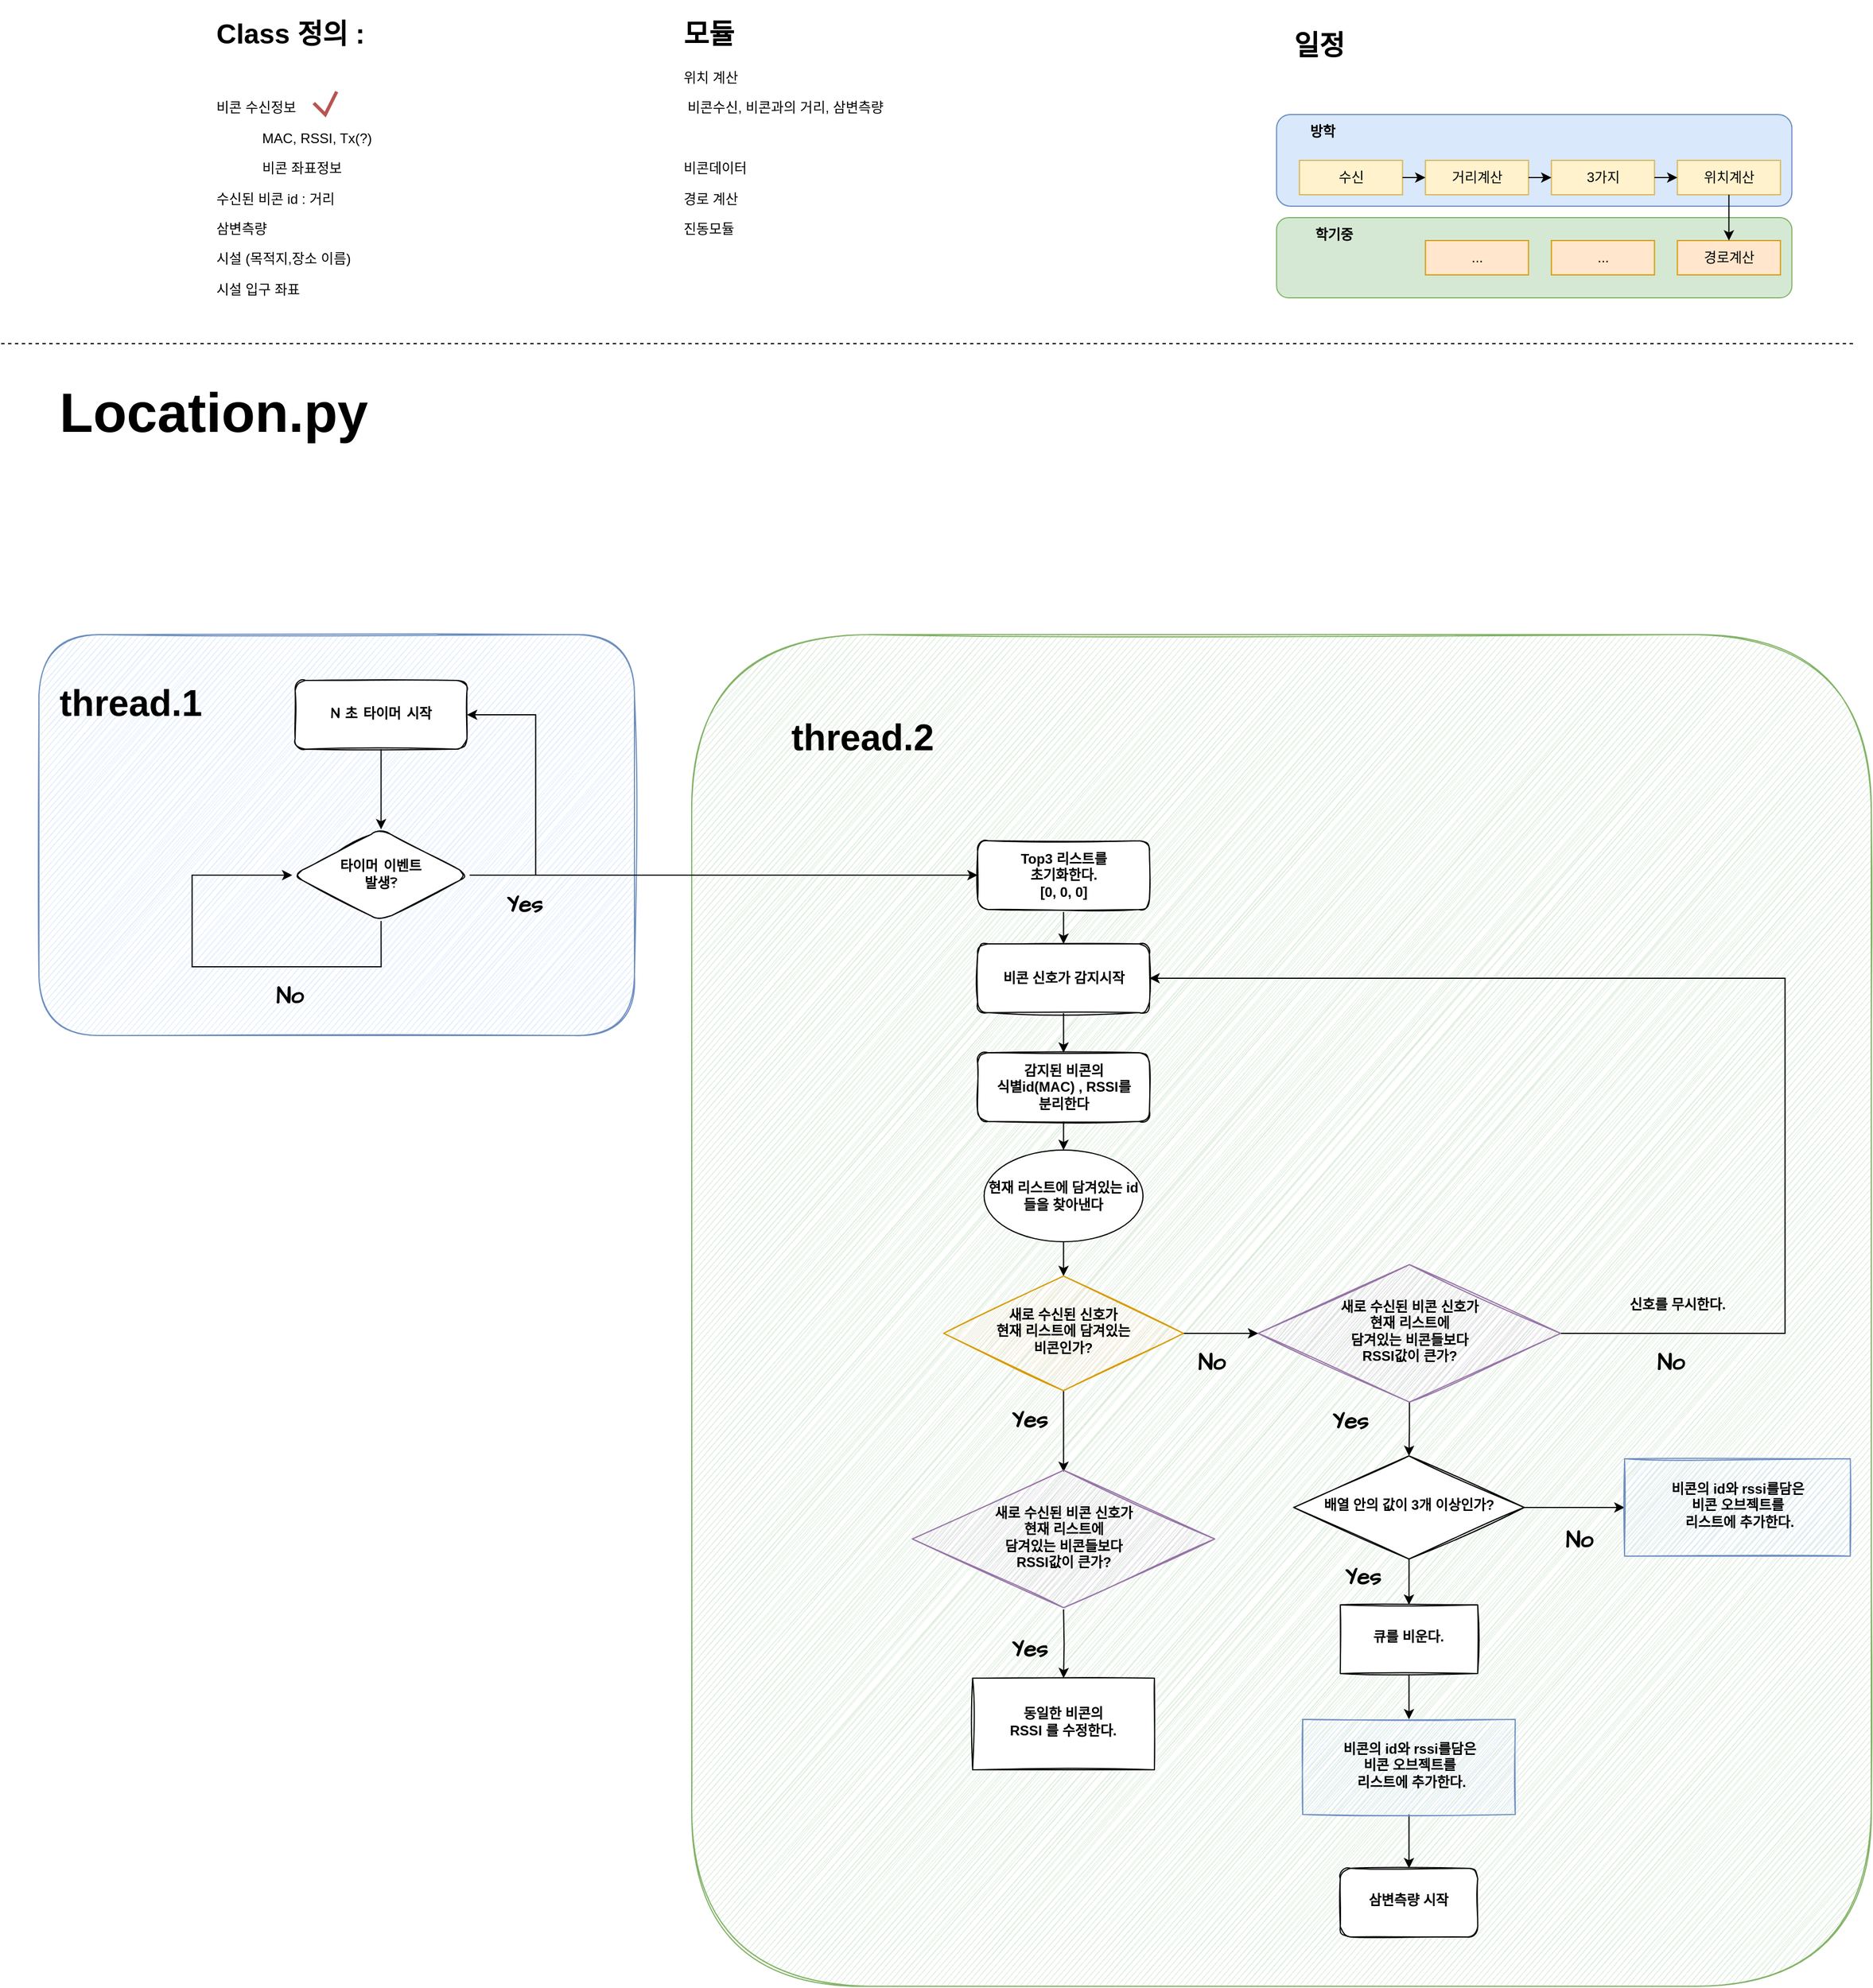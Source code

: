 <mxfile version="16.4.2" type="github">
  <diagram id="C5RBs43oDa-KdzZeNtuy" name="Page-1">
    <mxGraphModel dx="595" dy="1932" grid="1" gridSize="10" guides="1" tooltips="1" connect="1" arrows="1" fold="1" page="1" pageScale="1" pageWidth="827" pageHeight="1169" math="0" shadow="0">
      <root>
        <mxCell id="WIyWlLk6GJQsqaUBKTNV-0" />
        <mxCell id="WIyWlLk6GJQsqaUBKTNV-1" parent="WIyWlLk6GJQsqaUBKTNV-0" />
        <mxCell id="VRQnAfxVEdhuUYbV-LeW-32" value="" style="rounded=1;whiteSpace=wrap;html=1;shadow=0;strokeWidth=1;spacing=6;spacingTop=-4;sketch=1;fillColor=#d5e8d4;strokeColor=#82b366;fontStyle=1" parent="WIyWlLk6GJQsqaUBKTNV-1" vertex="1">
          <mxGeometry x="1430" y="-546" width="1030" height="1180" as="geometry" />
        </mxCell>
        <mxCell id="VRQnAfxVEdhuUYbV-LeW-31" value="" style="rounded=1;whiteSpace=wrap;html=1;shadow=0;strokeWidth=1;spacing=6;spacingTop=-4;sketch=1;fillColor=#dae8fc;strokeColor=#6c8ebf;" parent="WIyWlLk6GJQsqaUBKTNV-1" vertex="1">
          <mxGeometry x="860" y="-546" width="520" height="350" as="geometry" />
        </mxCell>
        <mxCell id="bMZB9Vd6qo7QIXPBjNJl-21" value="" style="rounded=1;whiteSpace=wrap;html=1;fillColor=#d5e8d4;strokeColor=#82b366;" parent="WIyWlLk6GJQsqaUBKTNV-1" vertex="1">
          <mxGeometry x="1940.69" y="-910" width="450" height="70" as="geometry" />
        </mxCell>
        <mxCell id="bMZB9Vd6qo7QIXPBjNJl-19" value="" style="rounded=1;whiteSpace=wrap;html=1;fillColor=#dae8fc;strokeColor=#6c8ebf;" parent="WIyWlLk6GJQsqaUBKTNV-1" vertex="1">
          <mxGeometry x="1940.69" y="-1000" width="450" height="80" as="geometry" />
        </mxCell>
        <mxCell id="bMZB9Vd6qo7QIXPBjNJl-1" value="&lt;h1&gt;Class 정의 :&lt;/h1&gt;&lt;p&gt;&lt;br&gt;&lt;/p&gt;&lt;p&gt;비콘 수신정보&lt;/p&gt;&lt;blockquote style=&quot;margin: 0 0 0 40px ; border: none ; padding: 0px&quot;&gt;&lt;p&gt;MAC, RSSI, Tx(?)&lt;/p&gt;비콘 좌표정보&lt;/blockquote&gt;&lt;p&gt;&lt;/p&gt;&lt;p&gt;수신된 비콘 id : 거리&lt;br&gt;&lt;/p&gt;&lt;p&gt;삼변측량&lt;/p&gt;&lt;p&gt;시설 (목적지,장소 이름)&lt;/p&gt;&lt;p&gt;시설 입구 좌표&lt;/p&gt;" style="text;html=1;strokeColor=none;fillColor=none;spacing=5;spacingTop=-20;whiteSpace=wrap;overflow=hidden;rounded=0;" parent="WIyWlLk6GJQsqaUBKTNV-1" vertex="1">
          <mxGeometry x="1010" y="-1090" width="190" height="260" as="geometry" />
        </mxCell>
        <mxCell id="bMZB9Vd6qo7QIXPBjNJl-2" value="&lt;h1&gt;모듈&lt;/h1&gt;&lt;p&gt;위치 계산&lt;/p&gt;&lt;p&gt;&lt;span style=&quot;white-space: pre&quot;&gt; &lt;/span&gt;비콘수신, 비콘과의 거리, 삼변측량&lt;br&gt;&lt;/p&gt;&lt;p&gt;&lt;br&gt;&lt;/p&gt;&lt;p&gt;비콘데이터&lt;/p&gt;&lt;p&gt;경로 계산&lt;/p&gt;&lt;p&gt;진동모듈&lt;/p&gt;" style="text;html=1;strokeColor=none;fillColor=none;spacing=5;spacingTop=-20;whiteSpace=wrap;overflow=hidden;rounded=0;" parent="WIyWlLk6GJQsqaUBKTNV-1" vertex="1">
          <mxGeometry x="1417.65" y="-1090" width="252.35" height="220" as="geometry" />
        </mxCell>
        <mxCell id="bMZB9Vd6qo7QIXPBjNJl-12" value="" style="group" parent="WIyWlLk6GJQsqaUBKTNV-1" vertex="1" connectable="0">
          <mxGeometry x="1960.69" y="-960" width="420" height="30" as="geometry" />
        </mxCell>
        <mxCell id="bMZB9Vd6qo7QIXPBjNJl-4" value="수신" style="rounded=0;whiteSpace=wrap;html=1;fillColor=#fff2cc;strokeColor=#d6b656;" parent="bMZB9Vd6qo7QIXPBjNJl-12" vertex="1">
          <mxGeometry width="90" height="30" as="geometry" />
        </mxCell>
        <mxCell id="bMZB9Vd6qo7QIXPBjNJl-6" value="거리계산" style="rounded=0;whiteSpace=wrap;html=1;fillColor=#fff2cc;strokeColor=#d6b656;" parent="bMZB9Vd6qo7QIXPBjNJl-12" vertex="1">
          <mxGeometry x="110" width="90" height="30" as="geometry" />
        </mxCell>
        <mxCell id="bMZB9Vd6qo7QIXPBjNJl-8" style="edgeStyle=orthogonalEdgeStyle;rounded=0;orthogonalLoop=1;jettySize=auto;html=1;exitX=1;exitY=0.5;exitDx=0;exitDy=0;entryX=0;entryY=0.5;entryDx=0;entryDy=0;" parent="bMZB9Vd6qo7QIXPBjNJl-12" source="bMZB9Vd6qo7QIXPBjNJl-4" target="bMZB9Vd6qo7QIXPBjNJl-6" edge="1">
          <mxGeometry relative="1" as="geometry" />
        </mxCell>
        <mxCell id="bMZB9Vd6qo7QIXPBjNJl-7" value="3가지" style="rounded=0;whiteSpace=wrap;html=1;fillColor=#fff2cc;strokeColor=#d6b656;" parent="bMZB9Vd6qo7QIXPBjNJl-12" vertex="1">
          <mxGeometry x="220" width="90" height="30" as="geometry" />
        </mxCell>
        <mxCell id="bMZB9Vd6qo7QIXPBjNJl-9" style="edgeStyle=orthogonalEdgeStyle;rounded=0;orthogonalLoop=1;jettySize=auto;html=1;exitX=1;exitY=0.5;exitDx=0;exitDy=0;entryX=0;entryY=0.5;entryDx=0;entryDy=0;" parent="bMZB9Vd6qo7QIXPBjNJl-12" source="bMZB9Vd6qo7QIXPBjNJl-6" target="bMZB9Vd6qo7QIXPBjNJl-7" edge="1">
          <mxGeometry relative="1" as="geometry" />
        </mxCell>
        <mxCell id="bMZB9Vd6qo7QIXPBjNJl-10" value="위치계산" style="rounded=0;whiteSpace=wrap;html=1;fillColor=#fff2cc;strokeColor=#d6b656;" parent="bMZB9Vd6qo7QIXPBjNJl-12" vertex="1">
          <mxGeometry x="330" width="90" height="30" as="geometry" />
        </mxCell>
        <mxCell id="bMZB9Vd6qo7QIXPBjNJl-11" style="edgeStyle=orthogonalEdgeStyle;rounded=0;orthogonalLoop=1;jettySize=auto;html=1;exitX=1;exitY=0.5;exitDx=0;exitDy=0;entryX=0;entryY=0.5;entryDx=0;entryDy=0;" parent="bMZB9Vd6qo7QIXPBjNJl-12" source="bMZB9Vd6qo7QIXPBjNJl-7" target="bMZB9Vd6qo7QIXPBjNJl-10" edge="1">
          <mxGeometry relative="1" as="geometry" />
        </mxCell>
        <mxCell id="bMZB9Vd6qo7QIXPBjNJl-15" value="경로계산" style="rounded=0;whiteSpace=wrap;html=1;fillColor=#ffe6cc;strokeColor=#d79b00;" parent="WIyWlLk6GJQsqaUBKTNV-1" vertex="1">
          <mxGeometry x="2290.69" y="-890" width="90" height="30" as="geometry" />
        </mxCell>
        <mxCell id="bMZB9Vd6qo7QIXPBjNJl-17" style="edgeStyle=orthogonalEdgeStyle;rounded=0;orthogonalLoop=1;jettySize=auto;html=1;exitX=0.5;exitY=1;exitDx=0;exitDy=0;entryX=0.5;entryY=0;entryDx=0;entryDy=0;" parent="WIyWlLk6GJQsqaUBKTNV-1" source="bMZB9Vd6qo7QIXPBjNJl-10" target="bMZB9Vd6qo7QIXPBjNJl-15" edge="1">
          <mxGeometry relative="1" as="geometry" />
        </mxCell>
        <mxCell id="bMZB9Vd6qo7QIXPBjNJl-20" value="&lt;b&gt;방학&lt;/b&gt;" style="text;html=1;strokeColor=none;fillColor=none;align=center;verticalAlign=middle;whiteSpace=wrap;rounded=0;" parent="WIyWlLk6GJQsqaUBKTNV-1" vertex="1">
          <mxGeometry x="1950.69" y="-1000" width="60" height="30" as="geometry" />
        </mxCell>
        <mxCell id="bMZB9Vd6qo7QIXPBjNJl-22" value="&lt;b&gt;학기중&lt;/b&gt;" style="text;html=1;strokeColor=none;fillColor=none;align=center;verticalAlign=middle;whiteSpace=wrap;rounded=0;" parent="WIyWlLk6GJQsqaUBKTNV-1" vertex="1">
          <mxGeometry x="1960.69" y="-910" width="60" height="30" as="geometry" />
        </mxCell>
        <mxCell id="bMZB9Vd6qo7QIXPBjNJl-23" value="..." style="rounded=0;whiteSpace=wrap;html=1;fillColor=#ffe6cc;strokeColor=#d79b00;" parent="WIyWlLk6GJQsqaUBKTNV-1" vertex="1">
          <mxGeometry x="2180.69" y="-890" width="90" height="30" as="geometry" />
        </mxCell>
        <mxCell id="bMZB9Vd6qo7QIXPBjNJl-24" value="..." style="rounded=0;whiteSpace=wrap;html=1;fillColor=#ffe6cc;strokeColor=#d79b00;" parent="WIyWlLk6GJQsqaUBKTNV-1" vertex="1">
          <mxGeometry x="2070.69" y="-890" width="90" height="30" as="geometry" />
        </mxCell>
        <mxCell id="D1PhwU7BzraxwxTcJcQY-12" style="edgeStyle=orthogonalEdgeStyle;rounded=0;orthogonalLoop=1;jettySize=auto;html=1;exitX=0.5;exitY=1;exitDx=0;exitDy=0;fontStyle=1" parent="WIyWlLk6GJQsqaUBKTNV-1" source="D1PhwU7BzraxwxTcJcQY-0" target="D1PhwU7BzraxwxTcJcQY-6" edge="1">
          <mxGeometry relative="1" as="geometry" />
        </mxCell>
        <mxCell id="D1PhwU7BzraxwxTcJcQY-0" value="비콘 신호가 감지시작" style="rounded=1;whiteSpace=wrap;html=1;fontSize=12;glass=0;strokeWidth=1;shadow=0;sketch=1;fontStyle=1" parent="WIyWlLk6GJQsqaUBKTNV-1" vertex="1">
          <mxGeometry x="1679.69" y="-276" width="150" height="60" as="geometry" />
        </mxCell>
        <mxCell id="D1PhwU7BzraxwxTcJcQY-25" value="" style="edgeStyle=orthogonalEdgeStyle;rounded=0;orthogonalLoop=1;jettySize=auto;html=1;fontStyle=1" parent="WIyWlLk6GJQsqaUBKTNV-1" source="D1PhwU7BzraxwxTcJcQY-4" target="D1PhwU7BzraxwxTcJcQY-24" edge="1">
          <mxGeometry relative="1" as="geometry" />
        </mxCell>
        <mxCell id="D1PhwU7BzraxwxTcJcQY-28" value="" style="edgeStyle=orthogonalEdgeStyle;rounded=0;orthogonalLoop=1;jettySize=auto;html=1;fontStyle=1" parent="WIyWlLk6GJQsqaUBKTNV-1" source="D1PhwU7BzraxwxTcJcQY-4" target="D1PhwU7BzraxwxTcJcQY-27" edge="1">
          <mxGeometry relative="1" as="geometry" />
        </mxCell>
        <mxCell id="D1PhwU7BzraxwxTcJcQY-4" value="배열 안의 값이 3개 이상인가?" style="rhombus;whiteSpace=wrap;html=1;shadow=0;fontFamily=Helvetica;fontSize=12;align=center;strokeWidth=1;spacing=6;spacingTop=-4;sketch=1;fontStyle=1" parent="WIyWlLk6GJQsqaUBKTNV-1" vertex="1">
          <mxGeometry x="1955.69" y="171" width="201.26" height="90" as="geometry" />
        </mxCell>
        <mxCell id="D1PhwU7BzraxwxTcJcQY-13" style="edgeStyle=orthogonalEdgeStyle;rounded=0;orthogonalLoop=1;jettySize=auto;html=1;exitX=0.5;exitY=1;exitDx=0;exitDy=0;entryX=0.5;entryY=0;entryDx=0;entryDy=0;fontStyle=1" parent="WIyWlLk6GJQsqaUBKTNV-1" source="D1PhwU7BzraxwxTcJcQY-6" target="D1PhwU7BzraxwxTcJcQY-10" edge="1">
          <mxGeometry relative="1" as="geometry" />
        </mxCell>
        <mxCell id="D1PhwU7BzraxwxTcJcQY-6" value="감지된 비콘의&lt;br&gt;식별id(MAC) , RSSI를&lt;br&gt;분리한다" style="rounded=1;whiteSpace=wrap;html=1;fontSize=12;glass=0;strokeWidth=1;shadow=0;sketch=1;fontStyle=1" parent="WIyWlLk6GJQsqaUBKTNV-1" vertex="1">
          <mxGeometry x="1679.69" y="-181" width="150" height="60" as="geometry" />
        </mxCell>
        <mxCell id="D1PhwU7BzraxwxTcJcQY-11" style="edgeStyle=orthogonalEdgeStyle;rounded=0;orthogonalLoop=1;jettySize=auto;html=1;exitX=0.5;exitY=1;exitDx=0;exitDy=0;entryX=0.5;entryY=0;entryDx=0;entryDy=0;fontStyle=1" parent="WIyWlLk6GJQsqaUBKTNV-1" source="D1PhwU7BzraxwxTcJcQY-9" target="D1PhwU7BzraxwxTcJcQY-0" edge="1">
          <mxGeometry relative="1" as="geometry" />
        </mxCell>
        <mxCell id="D1PhwU7BzraxwxTcJcQY-9" value="Top3 리스트를&lt;br&gt;초기화한다.&lt;br&gt;[0, 0, 0]" style="rounded=1;whiteSpace=wrap;html=1;fontSize=12;glass=0;strokeWidth=1;shadow=0;sketch=1;fontStyle=1" parent="WIyWlLk6GJQsqaUBKTNV-1" vertex="1">
          <mxGeometry x="1679.69" y="-366" width="150" height="60" as="geometry" />
        </mxCell>
        <mxCell id="VRQnAfxVEdhuUYbV-LeW-9" style="edgeStyle=orthogonalEdgeStyle;rounded=0;orthogonalLoop=1;jettySize=auto;html=1;exitX=0.5;exitY=1;exitDx=0;exitDy=0;entryX=0.5;entryY=0;entryDx=0;entryDy=0;fontStyle=1" parent="WIyWlLk6GJQsqaUBKTNV-1" source="D1PhwU7BzraxwxTcJcQY-10" target="VRQnAfxVEdhuUYbV-LeW-8" edge="1">
          <mxGeometry relative="1" as="geometry" />
        </mxCell>
        <mxCell id="D1PhwU7BzraxwxTcJcQY-10" value="현재 리스트에 담겨있는 id 들을 찾아낸다" style="ellipse;whiteSpace=wrap;html=1;fontStyle=1" parent="WIyWlLk6GJQsqaUBKTNV-1" vertex="1">
          <mxGeometry x="1685.31" y="-96" width="138.76" height="80" as="geometry" />
        </mxCell>
        <mxCell id="D1PhwU7BzraxwxTcJcQY-17" value="Yes" style="text;strokeColor=none;fillColor=none;html=1;align=center;verticalAlign=middle;whiteSpace=wrap;rounded=0;sketch=1;hachureGap=4;fontFamily=Architects Daughter;fontSource=https%3A%2F%2Ffonts.googleapis.com%2Fcss%3Ffamily%3DArchitects%2BDaughter;fontSize=20;fontStyle=1" parent="WIyWlLk6GJQsqaUBKTNV-1" vertex="1">
          <mxGeometry x="1974.51" y="125" width="60" height="30" as="geometry" />
        </mxCell>
        <mxCell id="D1PhwU7BzraxwxTcJcQY-18" value="No" style="text;strokeColor=none;fillColor=none;html=1;align=center;verticalAlign=middle;whiteSpace=wrap;rounded=0;sketch=1;hachureGap=4;fontFamily=Architects Daughter;fontSource=https%3A%2F%2Ffonts.googleapis.com%2Fcss%3Ffamily%3DArchitects%2BDaughter;fontSize=20;fontStyle=1" parent="WIyWlLk6GJQsqaUBKTNV-1" vertex="1">
          <mxGeometry x="1854.37" y="74" width="60" height="30" as="geometry" />
        </mxCell>
        <mxCell id="D1PhwU7BzraxwxTcJcQY-30" value="" style="edgeStyle=orthogonalEdgeStyle;rounded=0;orthogonalLoop=1;jettySize=auto;html=1;fontStyle=1" parent="WIyWlLk6GJQsqaUBKTNV-1" source="D1PhwU7BzraxwxTcJcQY-24" target="D1PhwU7BzraxwxTcJcQY-29" edge="1">
          <mxGeometry relative="1" as="geometry" />
        </mxCell>
        <mxCell id="D1PhwU7BzraxwxTcJcQY-24" value="큐를 비운다." style="whiteSpace=wrap;html=1;shadow=0;strokeWidth=1;spacing=6;spacingTop=-4;sketch=1;fontStyle=1" parent="WIyWlLk6GJQsqaUBKTNV-1" vertex="1">
          <mxGeometry x="1996.32" y="301" width="120" height="60" as="geometry" />
        </mxCell>
        <mxCell id="D1PhwU7BzraxwxTcJcQY-26" value="Yes" style="text;strokeColor=none;fillColor=none;html=1;align=center;verticalAlign=middle;whiteSpace=wrap;rounded=0;sketch=1;hachureGap=4;fontFamily=Architects Daughter;fontSource=https%3A%2F%2Ffonts.googleapis.com%2Fcss%3Ffamily%3DArchitects%2BDaughter;fontSize=20;fontStyle=1" parent="WIyWlLk6GJQsqaUBKTNV-1" vertex="1">
          <mxGeometry x="1985.94" y="261" width="60" height="30" as="geometry" />
        </mxCell>
        <mxCell id="D1PhwU7BzraxwxTcJcQY-27" value="&lt;span&gt;비콘의 id와 rssi를담은&lt;/span&gt;&lt;br&gt;&lt;span&gt;비콘 오브젝트를&lt;/span&gt;&lt;br&gt;&lt;span&gt;&amp;nbsp;리스트에 추가한다.&lt;/span&gt;" style="whiteSpace=wrap;html=1;shadow=0;strokeWidth=1;spacing=6;spacingTop=-4;sketch=1;fillColor=#dae8fc;strokeColor=#6c8ebf;fontStyle=1" parent="WIyWlLk6GJQsqaUBKTNV-1" vertex="1">
          <mxGeometry x="2244.58" y="173.5" width="197.11" height="85" as="geometry" />
        </mxCell>
        <mxCell id="D1PhwU7BzraxwxTcJcQY-34" value="" style="edgeStyle=orthogonalEdgeStyle;rounded=0;orthogonalLoop=1;jettySize=auto;html=1;fontStyle=1" parent="WIyWlLk6GJQsqaUBKTNV-1" source="D1PhwU7BzraxwxTcJcQY-29" target="D1PhwU7BzraxwxTcJcQY-33" edge="1">
          <mxGeometry relative="1" as="geometry" />
        </mxCell>
        <mxCell id="D1PhwU7BzraxwxTcJcQY-29" value="비콘의 id와 rssi를담은&lt;br&gt;비콘 오브젝트를&lt;br&gt;&amp;nbsp;리스트에 추가한다." style="whiteSpace=wrap;html=1;shadow=0;strokeWidth=1;spacing=6;spacingTop=-4;sketch=1;fillColor=#dae8fc;strokeColor=#6c8ebf;fontStyle=1" parent="WIyWlLk6GJQsqaUBKTNV-1" vertex="1">
          <mxGeometry x="1963.51" y="401" width="185.62" height="83" as="geometry" />
        </mxCell>
        <mxCell id="D1PhwU7BzraxwxTcJcQY-31" value="No" style="text;strokeColor=none;fillColor=none;html=1;align=center;verticalAlign=middle;whiteSpace=wrap;rounded=0;sketch=1;hachureGap=4;fontFamily=Architects Daughter;fontSource=https%3A%2F%2Ffonts.googleapis.com%2Fcss%3Ffamily%3DArchitects%2BDaughter;fontSize=20;fontStyle=1" parent="WIyWlLk6GJQsqaUBKTNV-1" vertex="1">
          <mxGeometry x="2174.69" y="228.5" width="60" height="30" as="geometry" />
        </mxCell>
        <mxCell id="D1PhwU7BzraxwxTcJcQY-33" value="삼변측량 시작" style="rounded=1;whiteSpace=wrap;html=1;shadow=0;strokeWidth=1;spacing=6;spacingTop=-4;sketch=1;fontStyle=1" parent="WIyWlLk6GJQsqaUBKTNV-1" vertex="1">
          <mxGeometry x="1996.32" y="531" width="120" height="60" as="geometry" />
        </mxCell>
        <mxCell id="VRQnAfxVEdhuUYbV-LeW-2" value="동일한 비콘의&lt;br&gt;RSSI 를 수정한다." style="whiteSpace=wrap;html=1;shadow=0;strokeWidth=1;spacing=6;spacingTop=-4;sketch=1;fontStyle=1" parent="WIyWlLk6GJQsqaUBKTNV-1" vertex="1">
          <mxGeometry x="1675.31" y="365" width="158.75" height="80" as="geometry" />
        </mxCell>
        <mxCell id="VRQnAfxVEdhuUYbV-LeW-11" style="edgeStyle=orthogonalEdgeStyle;rounded=0;orthogonalLoop=1;jettySize=auto;html=1;exitX=0.5;exitY=1;exitDx=0;exitDy=0;entryX=0.5;entryY=0;entryDx=0;entryDy=0;fontStyle=1" parent="WIyWlLk6GJQsqaUBKTNV-1" source="VRQnAfxVEdhuUYbV-LeW-7" target="D1PhwU7BzraxwxTcJcQY-4" edge="1">
          <mxGeometry relative="1" as="geometry">
            <mxPoint x="2056.404" y="184" as="targetPoint" />
          </mxGeometry>
        </mxCell>
        <mxCell id="VRQnAfxVEdhuUYbV-LeW-18" style="edgeStyle=orthogonalEdgeStyle;rounded=0;orthogonalLoop=1;jettySize=auto;html=1;exitX=1;exitY=0.5;exitDx=0;exitDy=0;entryX=1;entryY=0.5;entryDx=0;entryDy=0;fontStyle=1" parent="WIyWlLk6GJQsqaUBKTNV-1" source="VRQnAfxVEdhuUYbV-LeW-7" target="D1PhwU7BzraxwxTcJcQY-0" edge="1">
          <mxGeometry relative="1" as="geometry">
            <mxPoint x="2354.69" y="63.714" as="targetPoint" />
            <Array as="points">
              <mxPoint x="2384.69" y="64" />
              <mxPoint x="2384.69" y="-246" />
            </Array>
          </mxGeometry>
        </mxCell>
        <mxCell id="VRQnAfxVEdhuUYbV-LeW-7" value="새로 수신된 비콘 신호가&lt;br&gt;현재 리스트에&lt;br&gt;담겨있는 비콘들보다&lt;br&gt;RSSI값이 큰가?" style="rhombus;whiteSpace=wrap;html=1;shadow=0;fontFamily=Helvetica;fontSize=12;align=center;strokeWidth=1;spacing=6;spacingTop=-4;sketch=1;fillColor=#e1d5e7;strokeColor=#9673a6;fontStyle=1" parent="WIyWlLk6GJQsqaUBKTNV-1" vertex="1">
          <mxGeometry x="1924.69" y="4" width="264.07" height="120" as="geometry" />
        </mxCell>
        <mxCell id="VRQnAfxVEdhuUYbV-LeW-10" style="edgeStyle=orthogonalEdgeStyle;rounded=0;orthogonalLoop=1;jettySize=auto;html=1;exitX=1;exitY=0.5;exitDx=0;exitDy=0;entryX=0;entryY=0.5;entryDx=0;entryDy=0;fontStyle=1" parent="WIyWlLk6GJQsqaUBKTNV-1" source="VRQnAfxVEdhuUYbV-LeW-8" target="VRQnAfxVEdhuUYbV-LeW-7" edge="1">
          <mxGeometry relative="1" as="geometry">
            <mxPoint x="1934.69" y="63" as="targetPoint" />
          </mxGeometry>
        </mxCell>
        <mxCell id="VRQnAfxVEdhuUYbV-LeW-14" style="edgeStyle=orthogonalEdgeStyle;rounded=0;orthogonalLoop=1;jettySize=auto;html=1;exitX=0.5;exitY=1;exitDx=0;exitDy=0;entryX=0.5;entryY=0;entryDx=0;entryDy=0;fontStyle=1" parent="WIyWlLk6GJQsqaUBKTNV-1" source="VRQnAfxVEdhuUYbV-LeW-8" edge="1">
          <mxGeometry relative="1" as="geometry">
            <mxPoint x="1754.695" y="185" as="targetPoint" />
          </mxGeometry>
        </mxCell>
        <mxCell id="VRQnAfxVEdhuUYbV-LeW-8" value="새로 수신된 신호가&lt;br&gt;현재 리스트에 담겨있는&lt;br&gt;비콘인가?" style="rhombus;whiteSpace=wrap;html=1;shadow=0;fontFamily=Helvetica;fontSize=12;align=center;strokeWidth=1;spacing=6;spacingTop=-4;sketch=1;fillColor=#ffe6cc;strokeColor=#d79b00;fontStyle=1" parent="WIyWlLk6GJQsqaUBKTNV-1" vertex="1">
          <mxGeometry x="1650.0" y="14" width="209.37" height="100" as="geometry" />
        </mxCell>
        <mxCell id="VRQnAfxVEdhuUYbV-LeW-15" style="edgeStyle=orthogonalEdgeStyle;rounded=0;orthogonalLoop=1;jettySize=auto;html=1;exitX=0.5;exitY=1;exitDx=0;exitDy=0;entryX=0.5;entryY=0;entryDx=0;entryDy=0;fontStyle=1" parent="WIyWlLk6GJQsqaUBKTNV-1" target="VRQnAfxVEdhuUYbV-LeW-2" edge="1">
          <mxGeometry relative="1" as="geometry">
            <mxPoint x="1754.695" y="305" as="sourcePoint" />
          </mxGeometry>
        </mxCell>
        <mxCell id="VRQnAfxVEdhuUYbV-LeW-13" value="새로 수신된 비콘 신호가&lt;br&gt;현재 리스트에&lt;br&gt;담겨있는 비콘들보다&lt;br&gt;RSSI값이 큰가?" style="rhombus;whiteSpace=wrap;html=1;shadow=0;fontFamily=Helvetica;fontSize=12;align=center;strokeWidth=1;spacing=6;spacingTop=-4;sketch=1;fillColor=#e1d5e7;strokeColor=#9673a6;fontStyle=1" parent="WIyWlLk6GJQsqaUBKTNV-1" vertex="1">
          <mxGeometry x="1622.65" y="183.5" width="264.07" height="120" as="geometry" />
        </mxCell>
        <mxCell id="VRQnAfxVEdhuUYbV-LeW-16" value="Yes" style="text;strokeColor=none;fillColor=none;html=1;align=center;verticalAlign=middle;whiteSpace=wrap;rounded=0;sketch=1;hachureGap=4;fontFamily=Architects Daughter;fontSource=https%3A%2F%2Ffonts.googleapis.com%2Fcss%3Ffamily%3DArchitects%2BDaughter;fontSize=20;fontStyle=1" parent="WIyWlLk6GJQsqaUBKTNV-1" vertex="1">
          <mxGeometry x="1694.69" y="324" width="60" height="30" as="geometry" />
        </mxCell>
        <mxCell id="VRQnAfxVEdhuUYbV-LeW-17" value="No" style="text;strokeColor=none;fillColor=none;html=1;align=center;verticalAlign=middle;whiteSpace=wrap;rounded=0;sketch=1;hachureGap=4;fontFamily=Architects Daughter;fontSource=https%3A%2F%2Ffonts.googleapis.com%2Fcss%3Ffamily%3DArchitects%2BDaughter;fontSize=20;fontStyle=1" parent="WIyWlLk6GJQsqaUBKTNV-1" vertex="1">
          <mxGeometry x="2254.69" y="74" width="60" height="30" as="geometry" />
        </mxCell>
        <mxCell id="VRQnAfxVEdhuUYbV-LeW-19" value="신호를 무시한다." style="text;html=1;strokeColor=none;fillColor=none;align=center;verticalAlign=middle;whiteSpace=wrap;rounded=0;fontStyle=1" parent="WIyWlLk6GJQsqaUBKTNV-1" vertex="1">
          <mxGeometry x="2240.94" y="24" width="100" height="30" as="geometry" />
        </mxCell>
        <mxCell id="VRQnAfxVEdhuUYbV-LeW-20" value="Yes" style="text;strokeColor=none;fillColor=none;html=1;align=center;verticalAlign=middle;whiteSpace=wrap;rounded=0;sketch=1;hachureGap=4;fontFamily=Architects Daughter;fontSource=https%3A%2F%2Ffonts.googleapis.com%2Fcss%3Ffamily%3DArchitects%2BDaughter;fontSize=20;fontStyle=1" parent="WIyWlLk6GJQsqaUBKTNV-1" vertex="1">
          <mxGeometry x="1694.69" y="124" width="60" height="30" as="geometry" />
        </mxCell>
        <mxCell id="VRQnAfxVEdhuUYbV-LeW-28" style="edgeStyle=orthogonalEdgeStyle;rounded=0;orthogonalLoop=1;jettySize=auto;html=1;exitX=1;exitY=0.5;exitDx=0;exitDy=0;entryX=0;entryY=0.5;entryDx=0;entryDy=0;fontStyle=1" parent="WIyWlLk6GJQsqaUBKTNV-1" source="VRQnAfxVEdhuUYbV-LeW-23" target="D1PhwU7BzraxwxTcJcQY-9" edge="1">
          <mxGeometry relative="1" as="geometry" />
        </mxCell>
        <mxCell id="VRQnAfxVEdhuUYbV-LeW-24" value="" style="edgeStyle=orthogonalEdgeStyle;rounded=0;orthogonalLoop=1;jettySize=auto;html=1;fontStyle=1" parent="WIyWlLk6GJQsqaUBKTNV-1" source="D1PhwU7BzraxwxTcJcQY-1" target="VRQnAfxVEdhuUYbV-LeW-23" edge="1">
          <mxGeometry relative="1" as="geometry" />
        </mxCell>
        <mxCell id="D1PhwU7BzraxwxTcJcQY-1" value="N 초 타이머 시작" style="rounded=1;whiteSpace=wrap;html=1;fontSize=12;glass=0;strokeWidth=1;shadow=0;sketch=1;hachureGap=4;fontFamily=Architects Daughter;fontSource=https%3A%2F%2Ffonts.googleapis.com%2Fcss%3Ffamily%3DArchitects%2BDaughter;fontStyle=1" parent="WIyWlLk6GJQsqaUBKTNV-1" vertex="1">
          <mxGeometry x="1083.75" y="-506" width="150" height="60" as="geometry" />
        </mxCell>
        <mxCell id="VRQnAfxVEdhuUYbV-LeW-26" style="edgeStyle=orthogonalEdgeStyle;rounded=0;orthogonalLoop=1;jettySize=auto;html=1;exitX=0.5;exitY=1;exitDx=0;exitDy=0;entryX=0;entryY=0.5;entryDx=0;entryDy=0;fontStyle=1" parent="WIyWlLk6GJQsqaUBKTNV-1" source="VRQnAfxVEdhuUYbV-LeW-23" target="VRQnAfxVEdhuUYbV-LeW-23" edge="1">
          <mxGeometry relative="1" as="geometry">
            <Array as="points">
              <mxPoint x="1158.75" y="-256" />
              <mxPoint x="993.75" y="-256" />
              <mxPoint x="993.75" y="-336" />
            </Array>
          </mxGeometry>
        </mxCell>
        <mxCell id="VRQnAfxVEdhuUYbV-LeW-27" style="edgeStyle=orthogonalEdgeStyle;rounded=0;orthogonalLoop=1;jettySize=auto;html=1;exitX=1;exitY=0.5;exitDx=0;exitDy=0;entryX=1;entryY=0.5;entryDx=0;entryDy=0;fontStyle=1" parent="WIyWlLk6GJQsqaUBKTNV-1" source="VRQnAfxVEdhuUYbV-LeW-23" target="D1PhwU7BzraxwxTcJcQY-1" edge="1">
          <mxGeometry relative="1" as="geometry">
            <Array as="points">
              <mxPoint x="1293.75" y="-336" />
              <mxPoint x="1293.75" y="-476" />
            </Array>
          </mxGeometry>
        </mxCell>
        <mxCell id="VRQnAfxVEdhuUYbV-LeW-23" value="타이머 이벤트&lt;br&gt;발생?" style="rhombus;whiteSpace=wrap;html=1;fontFamily=Architects Daughter;rounded=1;glass=0;strokeWidth=1;shadow=0;sketch=1;hachureGap=4;fontSource=https%3A%2F%2Ffonts.googleapis.com%2Fcss%3Ffamily%3DArchitects%2BDaughter;fontStyle=1" parent="WIyWlLk6GJQsqaUBKTNV-1" vertex="1">
          <mxGeometry x="1081.25" y="-376" width="155" height="80" as="geometry" />
        </mxCell>
        <mxCell id="VRQnAfxVEdhuUYbV-LeW-33" value="Yes" style="text;strokeColor=none;fillColor=none;html=1;align=center;verticalAlign=middle;whiteSpace=wrap;rounded=0;sketch=1;hachureGap=4;fontFamily=Architects Daughter;fontSource=https%3A%2F%2Ffonts.googleapis.com%2Fcss%3Ffamily%3DArchitects%2BDaughter;fontSize=20;fontStyle=1" parent="WIyWlLk6GJQsqaUBKTNV-1" vertex="1">
          <mxGeometry x="1253.75" y="-326" width="60" height="30" as="geometry" />
        </mxCell>
        <mxCell id="VRQnAfxVEdhuUYbV-LeW-34" value="No" style="text;strokeColor=none;fillColor=none;html=1;align=center;verticalAlign=middle;whiteSpace=wrap;rounded=0;sketch=1;hachureGap=4;fontFamily=Architects Daughter;fontSource=https%3A%2F%2Ffonts.googleapis.com%2Fcss%3Ffamily%3DArchitects%2BDaughter;fontSize=20;fontStyle=1" parent="WIyWlLk6GJQsqaUBKTNV-1" vertex="1">
          <mxGeometry x="1048.75" y="-246" width="60" height="30" as="geometry" />
        </mxCell>
        <mxCell id="VRQnAfxVEdhuUYbV-LeW-35" value="&lt;h1 style=&quot;font-size: 32px;&quot;&gt;thread.1&lt;/h1&gt;" style="text;html=1;strokeColor=none;fillColor=none;spacing=5;spacingTop=-20;whiteSpace=wrap;overflow=hidden;rounded=0;fontSize=32;" parent="WIyWlLk6GJQsqaUBKTNV-1" vertex="1">
          <mxGeometry x="873.12" y="-516" width="190" height="120" as="geometry" />
        </mxCell>
        <mxCell id="VRQnAfxVEdhuUYbV-LeW-37" value="&lt;h1 style=&quot;font-size: 32px;&quot;&gt;thread.2&lt;/h1&gt;" style="text;html=1;strokeColor=none;fillColor=none;spacing=5;spacingTop=-20;whiteSpace=wrap;overflow=hidden;rounded=0;fontSize=32;" parent="WIyWlLk6GJQsqaUBKTNV-1" vertex="1">
          <mxGeometry x="1511.56" y="-486" width="190" height="120" as="geometry" />
        </mxCell>
        <mxCell id="VRQnAfxVEdhuUYbV-LeW-38" value="" style="endArrow=none;dashed=1;html=1;rounded=0;fontSize=32;" parent="WIyWlLk6GJQsqaUBKTNV-1" edge="1">
          <mxGeometry width="50" height="50" relative="1" as="geometry">
            <mxPoint x="827" y="-800" as="sourcePoint" />
            <mxPoint x="2447" y="-800" as="targetPoint" />
          </mxGeometry>
        </mxCell>
        <mxCell id="VRQnAfxVEdhuUYbV-LeW-40" value="&lt;h1&gt;일정&lt;/h1&gt;" style="text;html=1;strokeColor=none;fillColor=none;spacing=5;spacingTop=-20;whiteSpace=wrap;overflow=hidden;rounded=0;" parent="WIyWlLk6GJQsqaUBKTNV-1" vertex="1">
          <mxGeometry x="1950.69" y="-1080" width="190" height="40" as="geometry" />
        </mxCell>
        <mxCell id="VRQnAfxVEdhuUYbV-LeW-41" value="" style="endArrow=none;html=1;rounded=0;fontSize=32;strokeWidth=3;fillColor=#f8cecc;strokeColor=#b85450;" parent="WIyWlLk6GJQsqaUBKTNV-1" edge="1">
          <mxGeometry width="50" height="50" relative="1" as="geometry">
            <mxPoint x="1100" y="-1010" as="sourcePoint" />
            <mxPoint x="1120" y="-1020" as="targetPoint" />
            <Array as="points">
              <mxPoint x="1110" y="-1000" />
            </Array>
          </mxGeometry>
        </mxCell>
        <mxCell id="VRQnAfxVEdhuUYbV-LeW-42" value="&lt;h1 style=&quot;font-size: 48px&quot;&gt;Location.py&lt;/h1&gt;" style="text;html=1;strokeColor=none;fillColor=none;spacing=5;spacingTop=-20;whiteSpace=wrap;overflow=hidden;rounded=0;fontSize=32;" parent="WIyWlLk6GJQsqaUBKTNV-1" vertex="1">
          <mxGeometry x="873.12" y="-790" width="296.88" height="120" as="geometry" />
        </mxCell>
      </root>
    </mxGraphModel>
  </diagram>
</mxfile>
